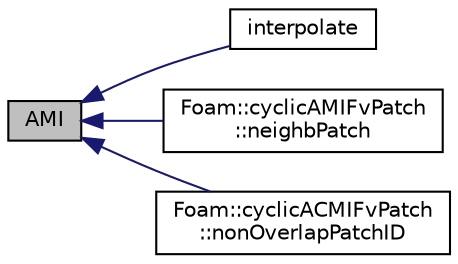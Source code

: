 digraph "AMI"
{
  bgcolor="transparent";
  edge [fontname="Helvetica",fontsize="10",labelfontname="Helvetica",labelfontsize="10"];
  node [fontname="Helvetica",fontsize="10",shape=record];
  rankdir="LR";
  Node1 [label="AMI",height=0.2,width=0.4,color="black", fillcolor="grey75", style="filled" fontcolor="black"];
  Node1 -> Node2 [dir="back",color="midnightblue",fontsize="10",style="solid",fontname="Helvetica"];
  Node2 [label="interpolate",height=0.2,width=0.4,color="black",URL="$classFoam_1_1cyclicAMIPolyPatch.html#a6e111605666c1e2d4e88100b56c3cbc2"];
  Node1 -> Node3 [dir="back",color="midnightblue",fontsize="10",style="solid",fontname="Helvetica"];
  Node3 [label="Foam::cyclicAMIFvPatch\l::neighbPatch",height=0.2,width=0.4,color="black",URL="$classFoam_1_1cyclicAMIFvPatch.html#a7427cebac51fceb9d4824f22e7726d7b",tooltip="Return processor number. "];
  Node1 -> Node4 [dir="back",color="midnightblue",fontsize="10",style="solid",fontname="Helvetica"];
  Node4 [label="Foam::cyclicACMIFvPatch\l::nonOverlapPatchID",height=0.2,width=0.4,color="black",URL="$classFoam_1_1cyclicACMIFvPatch.html#ac43094a44895f041e4f961f850f5c79f",tooltip="Return neighbour. "];
}

